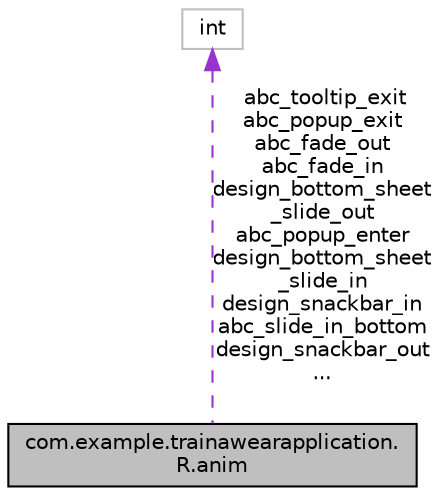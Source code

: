 digraph "com.example.trainawearapplication.R.anim"
{
 // INTERACTIVE_SVG=YES
 // LATEX_PDF_SIZE
  edge [fontname="Helvetica",fontsize="10",labelfontname="Helvetica",labelfontsize="10"];
  node [fontname="Helvetica",fontsize="10",shape=record];
  Node1 [label="com.example.trainawearapplication.\lR.anim",height=0.2,width=0.4,color="black", fillcolor="grey75", style="filled", fontcolor="black",tooltip=" "];
  Node2 -> Node1 [dir="back",color="darkorchid3",fontsize="10",style="dashed",label=" abc_tooltip_exit\nabc_popup_exit\nabc_fade_out\nabc_fade_in\ndesign_bottom_sheet\l_slide_out\nabc_popup_enter\ndesign_bottom_sheet\l_slide_in\ndesign_snackbar_in\nabc_slide_in_bottom\ndesign_snackbar_out\n..." ,fontname="Helvetica"];
  Node2 [label="int",height=0.2,width=0.4,color="grey75", fillcolor="white", style="filled",tooltip=" "];
}
